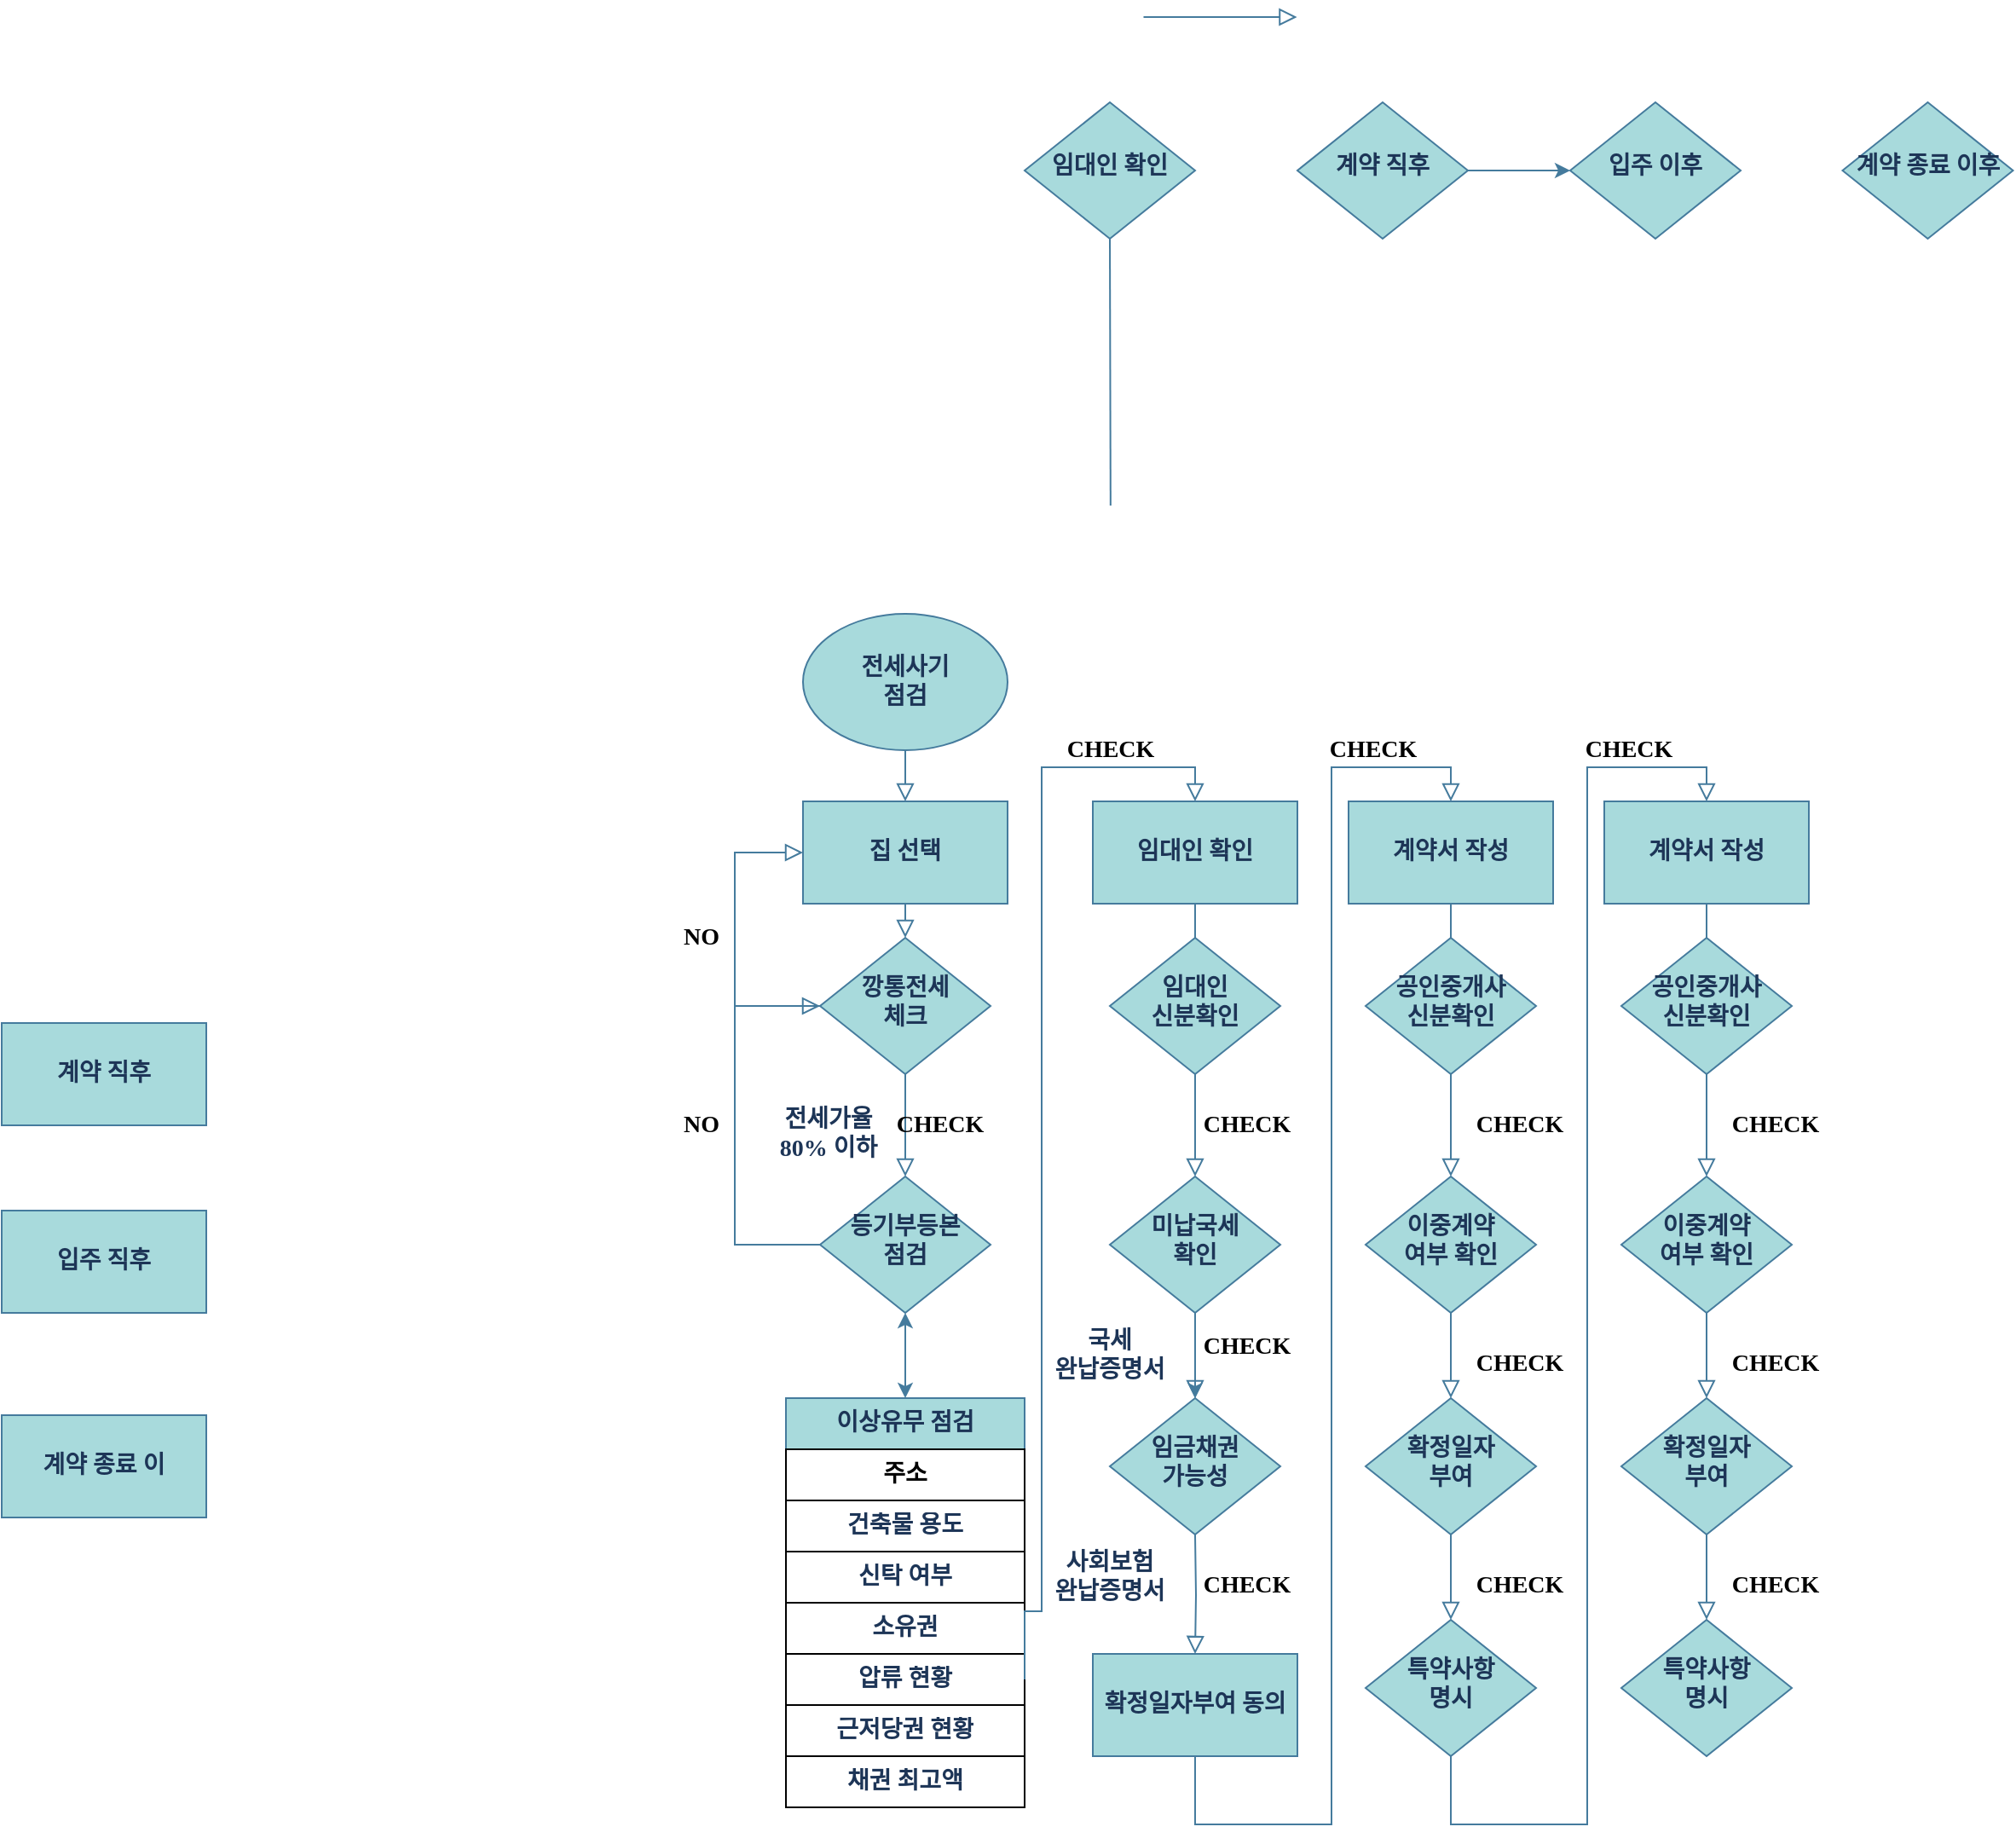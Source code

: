 <mxfile version="21.2.9" type="github">
  <diagram id="C5RBs43oDa-KdzZeNtuy" name="Page-1">
    <mxGraphModel dx="1928" dy="2098" grid="1" gridSize="10" guides="1" tooltips="1" connect="1" arrows="1" fold="1" page="1" pageScale="1" pageWidth="827" pageHeight="1169" math="0" shadow="0">
      <root>
        <mxCell id="WIyWlLk6GJQsqaUBKTNV-0" />
        <mxCell id="WIyWlLk6GJQsqaUBKTNV-1" parent="WIyWlLk6GJQsqaUBKTNV-0" />
        <mxCell id="WIyWlLk6GJQsqaUBKTNV-6" value="등기부등본&lt;br&gt;점검" style="rhombus;whiteSpace=wrap;html=1;shadow=0;fontFamily=Gowun Dodum;fontSize=14;align=center;strokeWidth=1;spacing=6;spacingTop=-4;labelBackgroundColor=none;fillColor=#A8DADC;strokeColor=#457B9D;fontColor=#1D3557;fontSource=https%3A%2F%2Ffonts.googleapis.com%2Fcss%3Ffamily%3DGowun%2BDodum;fontStyle=1" parent="WIyWlLk6GJQsqaUBKTNV-1" vertex="1">
          <mxGeometry x="-80" y="580" width="100" height="80" as="geometry" />
        </mxCell>
        <mxCell id="17zZlKTiA2-mZlrKa-Hx-5" value="전세사기&lt;br&gt;점검" style="ellipse;whiteSpace=wrap;html=1;labelBackgroundColor=none;fillColor=#A8DADC;strokeColor=#457B9D;fontColor=#1D3557;fontFamily=Gowun Dodum;fontSource=https%3A%2F%2Ffonts.googleapis.com%2Fcss%3Ffamily%3DGowun%2BDodum;fontSize=14;fontStyle=1" vertex="1" parent="WIyWlLk6GJQsqaUBKTNV-1">
          <mxGeometry x="-90" y="250" width="120" height="80" as="geometry" />
        </mxCell>
        <mxCell id="17zZlKTiA2-mZlrKa-Hx-25" value="임대인 확인" style="rhombus;whiteSpace=wrap;html=1;shadow=0;fontFamily=Gowun Dodum;fontSize=14;align=center;strokeWidth=1;spacing=6;spacingTop=-4;labelBackgroundColor=none;fillColor=#A8DADC;strokeColor=#457B9D;fontColor=#1D3557;fontSource=https%3A%2F%2Ffonts.googleapis.com%2Fcss%3Ffamily%3DGowun%2BDodum;fontStyle=1" vertex="1" parent="WIyWlLk6GJQsqaUBKTNV-1">
          <mxGeometry x="40" y="-50" width="100" height="80" as="geometry" />
        </mxCell>
        <mxCell id="17zZlKTiA2-mZlrKa-Hx-27" value="" style="rounded=0;html=1;jettySize=auto;orthogonalLoop=1;fontSize=14;endArrow=block;endFill=0;endSize=8;strokeWidth=1;shadow=0;labelBackgroundColor=none;edgeStyle=orthogonalEdgeStyle;strokeColor=#457B9D;fontColor=default;fontFamily=Gowun Dodum;fontSource=https%3A%2F%2Ffonts.googleapis.com%2Fcss%3Ffamily%3DGowun%2BDodum;fontStyle=1;" edge="1" parent="WIyWlLk6GJQsqaUBKTNV-1">
          <mxGeometry relative="1" as="geometry">
            <mxPoint x="109.75" y="-100" as="sourcePoint" />
            <mxPoint x="199.75" y="-100" as="targetPoint" />
            <Array as="points">
              <mxPoint x="129.75" y="-100" />
              <mxPoint x="129.75" y="-100" />
            </Array>
          </mxGeometry>
        </mxCell>
        <mxCell id="17zZlKTiA2-mZlrKa-Hx-74" value="" style="edgeStyle=orthogonalEdgeStyle;rounded=0;orthogonalLoop=1;jettySize=auto;html=1;strokeColor=#457B9D;fontFamily=Gowun Dodum;fontSource=https%3A%2F%2Ffonts.googleapis.com%2Fcss%3Ffamily%3DGowun%2BDodum;fontSize=14;fontColor=#1D3557;fillColor=#A8DADC;" edge="1" parent="WIyWlLk6GJQsqaUBKTNV-1" source="17zZlKTiA2-mZlrKa-Hx-28" target="17zZlKTiA2-mZlrKa-Hx-31">
          <mxGeometry relative="1" as="geometry" />
        </mxCell>
        <mxCell id="17zZlKTiA2-mZlrKa-Hx-28" value="계약 직후" style="rhombus;whiteSpace=wrap;html=1;shadow=0;fontFamily=Gowun Dodum;fontSize=14;align=center;strokeWidth=1;spacing=6;spacingTop=-4;labelBackgroundColor=none;fillColor=#A8DADC;strokeColor=#457B9D;fontColor=#1D3557;fontSource=https%3A%2F%2Ffonts.googleapis.com%2Fcss%3Ffamily%3DGowun%2BDodum;fontStyle=1" vertex="1" parent="WIyWlLk6GJQsqaUBKTNV-1">
          <mxGeometry x="200" y="-50" width="100" height="80" as="geometry" />
        </mxCell>
        <mxCell id="17zZlKTiA2-mZlrKa-Hx-31" value="입주 이후" style="rhombus;whiteSpace=wrap;html=1;shadow=0;fontFamily=Gowun Dodum;fontSize=14;align=center;strokeWidth=1;spacing=6;spacingTop=-4;labelBackgroundColor=none;fillColor=#A8DADC;strokeColor=#457B9D;fontColor=#1D3557;fontSource=https%3A%2F%2Ffonts.googleapis.com%2Fcss%3Ffamily%3DGowun%2BDodum;fontStyle=1" vertex="1" parent="WIyWlLk6GJQsqaUBKTNV-1">
          <mxGeometry x="360" y="-50" width="100" height="80" as="geometry" />
        </mxCell>
        <mxCell id="17zZlKTiA2-mZlrKa-Hx-35" value="이상유무 점검" style="swimlane;fontStyle=1;childLayout=stackLayout;horizontal=1;startSize=30;horizontalStack=0;resizeParent=1;resizeParentMax=0;resizeLast=0;collapsible=1;marginBottom=0;whiteSpace=wrap;html=1;labelBackgroundColor=none;fillColor=#A8DADC;strokeColor=#457B9D;fontColor=#1D3557;fontFamily=Gowun Dodum;fontSource=https%3A%2F%2Ffonts.googleapis.com%2Fcss%3Ffamily%3DGowun%2BDodum;fontSize=14;align=center;" vertex="1" parent="WIyWlLk6GJQsqaUBKTNV-1">
          <mxGeometry x="-100" y="710" width="140" height="240" as="geometry">
            <mxRectangle x="40" y="340" width="60" height="30" as="alternateBounds" />
          </mxGeometry>
        </mxCell>
        <mxCell id="17zZlKTiA2-mZlrKa-Hx-36" value="주소" style="text;align=center;verticalAlign=middle;spacingLeft=4;spacingRight=4;overflow=hidden;points=[[0,0.5],[1,0.5]];portConstraint=eastwest;rotatable=0;whiteSpace=wrap;html=1;labelBackgroundColor=none;fontFamily=Gowun Dodum;fontSource=https%3A%2F%2Ffonts.googleapis.com%2Fcss%3Ffamily%3DGowun%2BDodum;fontSize=14;fontStyle=1;strokeColor=default;" vertex="1" parent="17zZlKTiA2-mZlrKa-Hx-35">
          <mxGeometry y="30" width="140" height="30" as="geometry" />
        </mxCell>
        <mxCell id="17zZlKTiA2-mZlrKa-Hx-37" value="건축물 용도" style="text;strokeColor=default;fillColor=none;align=center;verticalAlign=middle;spacingLeft=4;spacingRight=4;overflow=hidden;points=[[0,0.5],[1,0.5]];portConstraint=eastwest;rotatable=0;whiteSpace=wrap;html=1;labelBackgroundColor=none;fontColor=#1D3557;fontFamily=Gowun Dodum;fontSource=https%3A%2F%2Ffonts.googleapis.com%2Fcss%3Ffamily%3DGowun%2BDodum;fontSize=14;fontStyle=1" vertex="1" parent="17zZlKTiA2-mZlrKa-Hx-35">
          <mxGeometry y="60" width="140" height="30" as="geometry" />
        </mxCell>
        <mxCell id="17zZlKTiA2-mZlrKa-Hx-124" value="신탁 여부" style="text;strokeColor=default;fillColor=none;align=center;verticalAlign=middle;spacingLeft=4;spacingRight=4;overflow=hidden;points=[[0,0.5],[1,0.5]];portConstraint=eastwest;rotatable=0;whiteSpace=wrap;html=1;labelBackgroundColor=none;fontColor=#1D3557;fontFamily=Gowun Dodum;fontSource=https%3A%2F%2Ffonts.googleapis.com%2Fcss%3Ffamily%3DGowun%2BDodum;fontSize=14;fontStyle=1" vertex="1" parent="17zZlKTiA2-mZlrKa-Hx-35">
          <mxGeometry y="90" width="140" height="30" as="geometry" />
        </mxCell>
        <mxCell id="17zZlKTiA2-mZlrKa-Hx-38" value="소유권" style="text;strokeColor=default;fillColor=none;align=center;verticalAlign=middle;spacingLeft=4;spacingRight=4;overflow=hidden;points=[[0,0.5],[1,0.5]];portConstraint=eastwest;rotatable=0;whiteSpace=wrap;html=1;labelBackgroundColor=none;fontColor=#1D3557;fontFamily=Gowun Dodum;fontSource=https%3A%2F%2Ffonts.googleapis.com%2Fcss%3Ffamily%3DGowun%2BDodum;fontSize=14;fontStyle=1" vertex="1" parent="17zZlKTiA2-mZlrKa-Hx-35">
          <mxGeometry y="120" width="140" height="30" as="geometry" />
        </mxCell>
        <mxCell id="17zZlKTiA2-mZlrKa-Hx-60" value="압류 현황" style="text;strokeColor=default;fillColor=none;align=center;verticalAlign=middle;spacingLeft=4;spacingRight=4;overflow=hidden;points=[[0,0.5],[1,0.5]];portConstraint=eastwest;rotatable=0;whiteSpace=wrap;html=1;labelBackgroundColor=none;fontColor=#1D3557;fontFamily=Gowun Dodum;fontSource=https%3A%2F%2Ffonts.googleapis.com%2Fcss%3Ffamily%3DGowun%2BDodum;fontSize=14;fontStyle=1" vertex="1" parent="17zZlKTiA2-mZlrKa-Hx-35">
          <mxGeometry y="150" width="140" height="30" as="geometry" />
        </mxCell>
        <mxCell id="17zZlKTiA2-mZlrKa-Hx-61" value="근저당권 현황" style="text;strokeColor=default;fillColor=none;align=center;verticalAlign=middle;spacingLeft=4;spacingRight=4;overflow=hidden;points=[[0,0.5],[1,0.5]];portConstraint=eastwest;rotatable=0;whiteSpace=wrap;html=1;labelBackgroundColor=none;fontColor=#1D3557;fontFamily=Gowun Dodum;fontSource=https%3A%2F%2Ffonts.googleapis.com%2Fcss%3Ffamily%3DGowun%2BDodum;fontSize=14;fontStyle=1" vertex="1" parent="17zZlKTiA2-mZlrKa-Hx-35">
          <mxGeometry y="180" width="140" height="30" as="geometry" />
        </mxCell>
        <mxCell id="17zZlKTiA2-mZlrKa-Hx-62" value="채권 최고액" style="text;strokeColor=default;fillColor=none;align=center;verticalAlign=middle;spacingLeft=4;spacingRight=4;overflow=hidden;points=[[0,0.5],[1,0.5]];portConstraint=eastwest;rotatable=0;whiteSpace=wrap;html=1;labelBackgroundColor=none;fontColor=#1D3557;fontFamily=Gowun Dodum;fontSource=https%3A%2F%2Ffonts.googleapis.com%2Fcss%3Ffamily%3DGowun%2BDodum;fontSize=14;fontStyle=1" vertex="1" parent="17zZlKTiA2-mZlrKa-Hx-35">
          <mxGeometry y="210" width="140" height="30" as="geometry" />
        </mxCell>
        <mxCell id="17zZlKTiA2-mZlrKa-Hx-51" value="" style="endArrow=none;html=1;rounded=0;strokeColor=#457B9D;fontColor=#1D3557;fillColor=#A8DADC;entryX=0.5;entryY=1;entryDx=0;entryDy=0;exitX=0.503;exitY=-0.029;exitDx=0;exitDy=0;exitPerimeter=0;" edge="1" parent="WIyWlLk6GJQsqaUBKTNV-1" target="17zZlKTiA2-mZlrKa-Hx-25">
          <mxGeometry width="50" height="50" relative="1" as="geometry">
            <mxPoint x="90.42" y="186.52" as="sourcePoint" />
            <mxPoint x="339.75" y="30" as="targetPoint" />
          </mxGeometry>
        </mxCell>
        <mxCell id="17zZlKTiA2-mZlrKa-Hx-56" value="계약 종료 이후" style="rhombus;whiteSpace=wrap;html=1;shadow=0;fontFamily=Gowun Dodum;fontSize=14;align=center;strokeWidth=1;spacing=6;spacingTop=-4;labelBackgroundColor=none;fillColor=#A8DADC;strokeColor=#457B9D;fontColor=#1D3557;fontSource=https%3A%2F%2Ffonts.googleapis.com%2Fcss%3Ffamily%3DGowun%2BDodum;fontStyle=1" vertex="1" parent="WIyWlLk6GJQsqaUBKTNV-1">
          <mxGeometry x="519.75" y="-50" width="100" height="80" as="geometry" />
        </mxCell>
        <mxCell id="17zZlKTiA2-mZlrKa-Hx-69" value="&lt;b&gt;집 선택&lt;/b&gt;" style="rounded=0;whiteSpace=wrap;html=1;shadow=0;labelBackgroundColor=none;strokeColor=#457B9D;strokeWidth=1;fontFamily=Gowun Dodum;fontSource=https%3A%2F%2Ffonts.googleapis.com%2Fcss%3Ffamily%3DGowun%2BDodum;fontSize=14;fontColor=#1D3557;fillColor=#A8DADC;" vertex="1" parent="WIyWlLk6GJQsqaUBKTNV-1">
          <mxGeometry x="-90" y="360" width="120" height="60" as="geometry" />
        </mxCell>
        <mxCell id="17zZlKTiA2-mZlrKa-Hx-70" value="&lt;b&gt;임대인 확인&lt;/b&gt;" style="rounded=0;whiteSpace=wrap;html=1;shadow=0;labelBackgroundColor=none;strokeColor=#457B9D;strokeWidth=1;fontFamily=Gowun Dodum;fontSource=https%3A%2F%2Ffonts.googleapis.com%2Fcss%3Ffamily%3DGowun%2BDodum;fontSize=14;fontColor=#1D3557;fillColor=#A8DADC;" vertex="1" parent="WIyWlLk6GJQsqaUBKTNV-1">
          <mxGeometry x="80" y="360" width="120" height="60" as="geometry" />
        </mxCell>
        <mxCell id="17zZlKTiA2-mZlrKa-Hx-71" value="&lt;b&gt;계약 직후&lt;/b&gt;" style="rounded=0;whiteSpace=wrap;html=1;shadow=0;labelBackgroundColor=none;strokeColor=#457B9D;strokeWidth=1;fontFamily=Gowun Dodum;fontSource=https%3A%2F%2Ffonts.googleapis.com%2Fcss%3Ffamily%3DGowun%2BDodum;fontSize=14;fontColor=#1D3557;fillColor=#A8DADC;" vertex="1" parent="WIyWlLk6GJQsqaUBKTNV-1">
          <mxGeometry x="-560" y="490" width="120" height="60" as="geometry" />
        </mxCell>
        <mxCell id="17zZlKTiA2-mZlrKa-Hx-72" value="&lt;b&gt;입주 직후&lt;/b&gt;" style="rounded=0;whiteSpace=wrap;html=1;shadow=0;labelBackgroundColor=none;strokeColor=#457B9D;strokeWidth=1;fontFamily=Gowun Dodum;fontSource=https%3A%2F%2Ffonts.googleapis.com%2Fcss%3Ffamily%3DGowun%2BDodum;fontSize=14;fontColor=#1D3557;fillColor=#A8DADC;" vertex="1" parent="WIyWlLk6GJQsqaUBKTNV-1">
          <mxGeometry x="-560" y="600" width="120" height="60" as="geometry" />
        </mxCell>
        <mxCell id="17zZlKTiA2-mZlrKa-Hx-73" value="&lt;b&gt;계약 종료 이&lt;/b&gt;" style="rounded=0;whiteSpace=wrap;html=1;shadow=0;labelBackgroundColor=none;strokeColor=#457B9D;strokeWidth=1;fontFamily=Gowun Dodum;fontSource=https%3A%2F%2Ffonts.googleapis.com%2Fcss%3Ffamily%3DGowun%2BDodum;fontSize=14;fontColor=#1D3557;fillColor=#A8DADC;" vertex="1" parent="WIyWlLk6GJQsqaUBKTNV-1">
          <mxGeometry x="-560" y="720" width="120" height="60" as="geometry" />
        </mxCell>
        <mxCell id="17zZlKTiA2-mZlrKa-Hx-77" value="" style="endArrow=classic;startArrow=classic;html=1;rounded=0;strokeColor=#457B9D;fontFamily=Gowun Dodum;fontSource=https%3A%2F%2Ffonts.googleapis.com%2Fcss%3Ffamily%3DGowun%2BDodum;fontSize=14;fontColor=#1D3557;fillColor=#A8DADC;entryX=0.5;entryY=1;entryDx=0;entryDy=0;exitX=0.5;exitY=0;exitDx=0;exitDy=0;" edge="1" parent="WIyWlLk6GJQsqaUBKTNV-1" source="17zZlKTiA2-mZlrKa-Hx-35" target="WIyWlLk6GJQsqaUBKTNV-6">
          <mxGeometry width="50" height="50" relative="1" as="geometry">
            <mxPoint x="-150" y="610" as="sourcePoint" />
            <mxPoint x="-100" y="560" as="targetPoint" />
          </mxGeometry>
        </mxCell>
        <mxCell id="17zZlKTiA2-mZlrKa-Hx-79" value="NO" style="rounded=0;html=1;jettySize=auto;orthogonalLoop=1;fontSize=14;endArrow=block;endFill=0;endSize=8;strokeWidth=1;shadow=0;labelBackgroundColor=none;edgeStyle=orthogonalEdgeStyle;strokeColor=#457B9D;fontColor=default;fontFamily=Gowun Dodum;fontSource=https%3A%2F%2Ffonts.googleapis.com%2Fcss%3Ffamily%3DGowun%2BDodum;fontStyle=1;exitX=0;exitY=0.5;exitDx=0;exitDy=0;entryX=0;entryY=0.5;entryDx=0;entryDy=0;" edge="1" parent="WIyWlLk6GJQsqaUBKTNV-1" source="17zZlKTiA2-mZlrKa-Hx-76" target="17zZlKTiA2-mZlrKa-Hx-69">
          <mxGeometry y="20" relative="1" as="geometry">
            <mxPoint x="80" y="450" as="sourcePoint" />
            <mxPoint x="170" y="450" as="targetPoint" />
            <Array as="points">
              <mxPoint x="-130" y="480" />
              <mxPoint x="-130" y="390" />
            </Array>
            <mxPoint as="offset" />
          </mxGeometry>
        </mxCell>
        <mxCell id="17zZlKTiA2-mZlrKa-Hx-80" value="전세가율 80% 이하" style="text;html=1;strokeColor=none;fillColor=none;align=center;verticalAlign=middle;whiteSpace=wrap;rounded=0;fontSize=14;fontFamily=Gowun Dodum;fontColor=#1D3557;fontStyle=1" vertex="1" parent="WIyWlLk6GJQsqaUBKTNV-1">
          <mxGeometry x="-110" y="540" width="70" height="30" as="geometry" />
        </mxCell>
        <mxCell id="17zZlKTiA2-mZlrKa-Hx-81" value="CHECK" style="rounded=0;html=1;jettySize=auto;orthogonalLoop=1;fontSize=14;endArrow=block;endFill=0;endSize=8;strokeWidth=1;shadow=0;labelBackgroundColor=none;edgeStyle=orthogonalEdgeStyle;strokeColor=#457B9D;fontColor=default;fontFamily=Gowun Dodum;fontSource=https%3A%2F%2Ffonts.googleapis.com%2Fcss%3Ffamily%3DGowun%2BDodum;fontStyle=1;exitX=0.5;exitY=1;exitDx=0;exitDy=0;entryX=0.5;entryY=0;entryDx=0;entryDy=0;" edge="1" parent="WIyWlLk6GJQsqaUBKTNV-1" source="17zZlKTiA2-mZlrKa-Hx-76" target="WIyWlLk6GJQsqaUBKTNV-6">
          <mxGeometry y="20" relative="1" as="geometry">
            <mxPoint x="70" y="620" as="sourcePoint" />
            <mxPoint x="80" y="530" as="targetPoint" />
            <Array as="points" />
            <mxPoint as="offset" />
          </mxGeometry>
        </mxCell>
        <mxCell id="17zZlKTiA2-mZlrKa-Hx-82" value="NO" style="rounded=0;html=1;jettySize=auto;orthogonalLoop=1;fontSize=14;endArrow=block;endFill=0;endSize=8;strokeWidth=1;shadow=0;labelBackgroundColor=none;edgeStyle=orthogonalEdgeStyle;strokeColor=#457B9D;fontColor=default;fontFamily=Gowun Dodum;fontSource=https%3A%2F%2Ffonts.googleapis.com%2Fcss%3Ffamily%3DGowun%2BDodum;fontStyle=1;exitX=0;exitY=0.5;exitDx=0;exitDy=0;entryX=0;entryY=0.5;entryDx=0;entryDy=0;" edge="1" parent="WIyWlLk6GJQsqaUBKTNV-1" source="WIyWlLk6GJQsqaUBKTNV-6" target="17zZlKTiA2-mZlrKa-Hx-76">
          <mxGeometry y="20" relative="1" as="geometry">
            <mxPoint x="20" y="650" as="sourcePoint" />
            <mxPoint x="80" y="480" as="targetPoint" />
            <Array as="points">
              <mxPoint x="-130" y="620" />
              <mxPoint x="-130" y="480" />
            </Array>
            <mxPoint as="offset" />
          </mxGeometry>
        </mxCell>
        <mxCell id="17zZlKTiA2-mZlrKa-Hx-84" value="CHECK" style="rounded=0;html=1;jettySize=auto;orthogonalLoop=1;fontSize=14;endArrow=block;endFill=0;endSize=8;strokeWidth=1;shadow=0;labelBackgroundColor=none;edgeStyle=orthogonalEdgeStyle;strokeColor=#457B9D;fontColor=default;fontFamily=Gowun Dodum;fontSource=https%3A%2F%2Ffonts.googleapis.com%2Fcss%3Ffamily%3DGowun%2BDodum;fontStyle=1;entryX=0.5;entryY=0;entryDx=0;entryDy=0;exitX=1;exitY=0.5;exitDx=0;exitDy=0;" edge="1" parent="WIyWlLk6GJQsqaUBKTNV-1" source="17zZlKTiA2-mZlrKa-Hx-60" target="17zZlKTiA2-mZlrKa-Hx-70">
          <mxGeometry x="0.786" y="10" relative="1" as="geometry">
            <mxPoint x="40" y="760" as="sourcePoint" />
            <mxPoint x="160" y="480" as="targetPoint" />
            <Array as="points">
              <mxPoint x="50" y="835" />
              <mxPoint x="50" y="340" />
              <mxPoint x="140" y="340" />
            </Array>
            <mxPoint as="offset" />
          </mxGeometry>
        </mxCell>
        <mxCell id="17zZlKTiA2-mZlrKa-Hx-99" value="" style="edgeStyle=orthogonalEdgeStyle;rounded=0;orthogonalLoop=1;jettySize=auto;html=1;strokeColor=#457B9D;fontFamily=Gowun Dodum;fontSource=https%3A%2F%2Ffonts.googleapis.com%2Fcss%3Ffamily%3DGowun%2BDodum;fontSize=14;fontColor=#1D3557;fillColor=#A8DADC;" edge="1" parent="WIyWlLk6GJQsqaUBKTNV-1" source="17zZlKTiA2-mZlrKa-Hx-90" target="17zZlKTiA2-mZlrKa-Hx-91">
          <mxGeometry relative="1" as="geometry" />
        </mxCell>
        <mxCell id="17zZlKTiA2-mZlrKa-Hx-90" value="미납국세&lt;br&gt;확인" style="rhombus;whiteSpace=wrap;html=1;shadow=0;fontFamily=Gowun Dodum;fontSize=14;align=center;strokeWidth=1;spacing=6;spacingTop=-4;labelBackgroundColor=none;fillColor=#A8DADC;strokeColor=#457B9D;fontColor=#1D3557;fontSource=https%3A%2F%2Ffonts.googleapis.com%2Fcss%3Ffamily%3DGowun%2BDodum;fontStyle=1" vertex="1" parent="WIyWlLk6GJQsqaUBKTNV-1">
          <mxGeometry x="90" y="580" width="100" height="80" as="geometry" />
        </mxCell>
        <mxCell id="17zZlKTiA2-mZlrKa-Hx-91" value="임금채권&lt;br&gt;가능성" style="rhombus;whiteSpace=wrap;html=1;shadow=0;fontFamily=Gowun Dodum;fontSize=14;align=center;strokeWidth=1;spacing=6;spacingTop=-4;labelBackgroundColor=none;fillColor=#A8DADC;strokeColor=#457B9D;fontColor=#1D3557;fontSource=https%3A%2F%2Ffonts.googleapis.com%2Fcss%3Ffamily%3DGowun%2BDodum;fontStyle=1" vertex="1" parent="WIyWlLk6GJQsqaUBKTNV-1">
          <mxGeometry x="90" y="710" width="100" height="80" as="geometry" />
        </mxCell>
        <mxCell id="17zZlKTiA2-mZlrKa-Hx-92" value="&lt;b&gt;확정일자부여 동의&lt;br&gt;&lt;/b&gt;" style="rounded=0;whiteSpace=wrap;html=1;shadow=0;labelBackgroundColor=none;strokeColor=#457B9D;strokeWidth=1;fontFamily=Gowun Dodum;fontSource=https%3A%2F%2Ffonts.googleapis.com%2Fcss%3Ffamily%3DGowun%2BDodum;fontSize=14;fontColor=#1D3557;fillColor=#A8DADC;" vertex="1" parent="WIyWlLk6GJQsqaUBKTNV-1">
          <mxGeometry x="80" y="860" width="120" height="60" as="geometry" />
        </mxCell>
        <mxCell id="17zZlKTiA2-mZlrKa-Hx-94" value="CHECK" style="rounded=0;html=1;jettySize=auto;orthogonalLoop=1;fontSize=14;endArrow=block;endFill=0;endSize=8;strokeWidth=1;shadow=0;labelBackgroundColor=none;edgeStyle=orthogonalEdgeStyle;strokeColor=#457B9D;fontColor=default;fontFamily=Gowun Dodum;fontSource=https%3A%2F%2Ffonts.googleapis.com%2Fcss%3Ffamily%3DGowun%2BDodum;fontStyle=1;exitX=0.5;exitY=1;exitDx=0;exitDy=0;entryX=0.5;entryY=0;entryDx=0;entryDy=0;" edge="1" parent="WIyWlLk6GJQsqaUBKTNV-1" source="17zZlKTiA2-mZlrKa-Hx-70" target="17zZlKTiA2-mZlrKa-Hx-90">
          <mxGeometry x="0.625" y="30" relative="1" as="geometry">
            <mxPoint x="430" y="532" as="sourcePoint" />
            <mxPoint x="430" y="637" as="targetPoint" />
            <Array as="points" />
            <mxPoint as="offset" />
          </mxGeometry>
        </mxCell>
        <mxCell id="17zZlKTiA2-mZlrKa-Hx-95" value="CHECK" style="rounded=0;html=1;jettySize=auto;orthogonalLoop=1;fontSize=14;endArrow=block;endFill=0;endSize=8;strokeWidth=1;shadow=0;labelBackgroundColor=none;edgeStyle=orthogonalEdgeStyle;strokeColor=#457B9D;fontColor=default;fontFamily=Gowun Dodum;fontSource=https%3A%2F%2Ffonts.googleapis.com%2Fcss%3Ffamily%3DGowun%2BDodum;fontStyle=1;exitX=0.5;exitY=1;exitDx=0;exitDy=0;entryX=0.5;entryY=0;entryDx=0;entryDy=0;" edge="1" parent="WIyWlLk6GJQsqaUBKTNV-1" source="17zZlKTiA2-mZlrKa-Hx-90" target="17zZlKTiA2-mZlrKa-Hx-91">
          <mxGeometry x="-0.2" y="30" relative="1" as="geometry">
            <mxPoint x="140" y="625" as="sourcePoint" />
            <mxPoint x="140" y="750" as="targetPoint" />
            <Array as="points" />
            <mxPoint as="offset" />
          </mxGeometry>
        </mxCell>
        <mxCell id="17zZlKTiA2-mZlrKa-Hx-98" value="CHECK" style="rounded=0;html=1;jettySize=auto;orthogonalLoop=1;fontSize=14;endArrow=block;endFill=0;endSize=8;strokeWidth=1;shadow=0;labelBackgroundColor=none;edgeStyle=orthogonalEdgeStyle;strokeColor=#457B9D;fontColor=default;fontFamily=Gowun Dodum;fontSource=https%3A%2F%2Ffonts.googleapis.com%2Fcss%3Ffamily%3DGowun%2BDodum;fontStyle=1;entryX=0.5;entryY=0;entryDx=0;entryDy=0;" edge="1" parent="WIyWlLk6GJQsqaUBKTNV-1" target="17zZlKTiA2-mZlrKa-Hx-92">
          <mxGeometry x="-0.137" y="30" relative="1" as="geometry">
            <mxPoint x="140" y="790" as="sourcePoint" />
            <mxPoint x="150" y="670" as="targetPoint" />
            <Array as="points" />
            <mxPoint as="offset" />
          </mxGeometry>
        </mxCell>
        <mxCell id="17zZlKTiA2-mZlrKa-Hx-89" value="임대인&lt;br&gt;신분확인" style="rhombus;whiteSpace=wrap;html=1;shadow=0;fontFamily=Gowun Dodum;fontSize=14;align=center;strokeWidth=1;spacing=6;spacingTop=-4;labelBackgroundColor=none;fillColor=#A8DADC;strokeColor=#457B9D;fontColor=#1D3557;fontSource=https%3A%2F%2Ffonts.googleapis.com%2Fcss%3Ffamily%3DGowun%2BDodum;fontStyle=1" vertex="1" parent="WIyWlLk6GJQsqaUBKTNV-1">
          <mxGeometry x="90" y="440" width="100" height="80" as="geometry" />
        </mxCell>
        <mxCell id="17zZlKTiA2-mZlrKa-Hx-101" value="국세&lt;br&gt;완납증명서" style="text;html=1;strokeColor=none;fillColor=none;align=center;verticalAlign=middle;whiteSpace=wrap;rounded=0;fontSize=14;fontFamily=Gowun Dodum;fontColor=#1D3557;fontStyle=1" vertex="1" parent="WIyWlLk6GJQsqaUBKTNV-1">
          <mxGeometry x="55" y="670" width="70" height="30" as="geometry" />
        </mxCell>
        <mxCell id="17zZlKTiA2-mZlrKa-Hx-102" value="사회보험&lt;br&gt;완납증명서" style="text;html=1;strokeColor=none;fillColor=none;align=center;verticalAlign=middle;whiteSpace=wrap;rounded=0;fontSize=14;fontFamily=Gowun Dodum;fontColor=#1D3557;fontStyle=1" vertex="1" parent="WIyWlLk6GJQsqaUBKTNV-1">
          <mxGeometry x="55" y="800" width="70" height="30" as="geometry" />
        </mxCell>
        <mxCell id="17zZlKTiA2-mZlrKa-Hx-103" value="CHECK" style="rounded=0;html=1;jettySize=auto;orthogonalLoop=1;fontSize=14;endArrow=block;endFill=0;endSize=8;strokeWidth=1;shadow=0;labelBackgroundColor=none;edgeStyle=orthogonalEdgeStyle;strokeColor=#457B9D;fontColor=default;fontFamily=Gowun Dodum;fontSource=https%3A%2F%2Ffonts.googleapis.com%2Fcss%3Ffamily%3DGowun%2BDodum;fontStyle=1;exitX=0.5;exitY=1;exitDx=0;exitDy=0;entryX=0.5;entryY=0;entryDx=0;entryDy=0;" edge="1" parent="WIyWlLk6GJQsqaUBKTNV-1" source="17zZlKTiA2-mZlrKa-Hx-92" target="17zZlKTiA2-mZlrKa-Hx-104">
          <mxGeometry x="0.841" y="10" relative="1" as="geometry">
            <mxPoint x="290" y="960" as="sourcePoint" />
            <mxPoint x="320" y="360" as="targetPoint" />
            <Array as="points">
              <mxPoint x="140" y="960" />
              <mxPoint x="220" y="960" />
              <mxPoint x="220" y="340" />
              <mxPoint x="290" y="340" />
            </Array>
            <mxPoint as="offset" />
          </mxGeometry>
        </mxCell>
        <mxCell id="17zZlKTiA2-mZlrKa-Hx-104" value="&lt;b&gt;계약서 작성&lt;/b&gt;" style="rounded=0;whiteSpace=wrap;html=1;shadow=0;labelBackgroundColor=none;strokeColor=#457B9D;strokeWidth=1;fontFamily=Gowun Dodum;fontSource=https%3A%2F%2Ffonts.googleapis.com%2Fcss%3Ffamily%3DGowun%2BDodum;fontSize=14;fontColor=#1D3557;fillColor=#A8DADC;" vertex="1" parent="WIyWlLk6GJQsqaUBKTNV-1">
          <mxGeometry x="230" y="360" width="120" height="60" as="geometry" />
        </mxCell>
        <mxCell id="17zZlKTiA2-mZlrKa-Hx-105" value="이중계약&lt;br&gt;여부 확인" style="rhombus;whiteSpace=wrap;html=1;shadow=0;fontFamily=Gowun Dodum;fontSize=14;align=center;strokeWidth=1;spacing=6;spacingTop=-4;labelBackgroundColor=none;fillColor=#A8DADC;strokeColor=#457B9D;fontColor=#1D3557;fontSource=https%3A%2F%2Ffonts.googleapis.com%2Fcss%3Ffamily%3DGowun%2BDodum;fontStyle=1" vertex="1" parent="WIyWlLk6GJQsqaUBKTNV-1">
          <mxGeometry x="240" y="580" width="100" height="80" as="geometry" />
        </mxCell>
        <mxCell id="17zZlKTiA2-mZlrKa-Hx-106" value="확정일자&lt;br&gt;부여" style="rhombus;whiteSpace=wrap;html=1;shadow=0;fontFamily=Gowun Dodum;fontSize=14;align=center;strokeWidth=1;spacing=6;spacingTop=-4;labelBackgroundColor=none;fillColor=#A8DADC;strokeColor=#457B9D;fontColor=#1D3557;fontSource=https%3A%2F%2Ffonts.googleapis.com%2Fcss%3Ffamily%3DGowun%2BDodum;fontStyle=1" vertex="1" parent="WIyWlLk6GJQsqaUBKTNV-1">
          <mxGeometry x="240" y="710" width="100" height="80" as="geometry" />
        </mxCell>
        <mxCell id="17zZlKTiA2-mZlrKa-Hx-107" value="CHECK" style="rounded=0;html=1;jettySize=auto;orthogonalLoop=1;fontSize=14;endArrow=block;endFill=0;endSize=8;strokeWidth=1;shadow=0;labelBackgroundColor=none;edgeStyle=orthogonalEdgeStyle;strokeColor=#457B9D;fontColor=default;fontFamily=Gowun Dodum;fontSource=https%3A%2F%2Ffonts.googleapis.com%2Fcss%3Ffamily%3DGowun%2BDodum;fontStyle=1;exitX=0.5;exitY=1;exitDx=0;exitDy=0;entryX=0.5;entryY=0;entryDx=0;entryDy=0;" edge="1" parent="WIyWlLk6GJQsqaUBKTNV-1" source="17zZlKTiA2-mZlrKa-Hx-104" target="17zZlKTiA2-mZlrKa-Hx-105">
          <mxGeometry x="0.625" y="40" relative="1" as="geometry">
            <mxPoint x="580" y="532" as="sourcePoint" />
            <mxPoint x="580" y="637" as="targetPoint" />
            <Array as="points" />
            <mxPoint as="offset" />
          </mxGeometry>
        </mxCell>
        <mxCell id="17zZlKTiA2-mZlrKa-Hx-108" value="CHECK" style="rounded=0;html=1;jettySize=auto;orthogonalLoop=1;fontSize=14;endArrow=block;endFill=0;endSize=8;strokeWidth=1;shadow=0;labelBackgroundColor=none;edgeStyle=orthogonalEdgeStyle;strokeColor=#457B9D;fontColor=default;fontFamily=Gowun Dodum;fontSource=https%3A%2F%2Ffonts.googleapis.com%2Fcss%3Ffamily%3DGowun%2BDodum;fontStyle=1;exitX=0.5;exitY=1;exitDx=0;exitDy=0;entryX=0.5;entryY=0;entryDx=0;entryDy=0;" edge="1" parent="WIyWlLk6GJQsqaUBKTNV-1" source="17zZlKTiA2-mZlrKa-Hx-105" target="17zZlKTiA2-mZlrKa-Hx-106">
          <mxGeometry x="0.2" y="40" relative="1" as="geometry">
            <mxPoint x="290" y="625" as="sourcePoint" />
            <mxPoint x="290" y="750" as="targetPoint" />
            <Array as="points" />
            <mxPoint as="offset" />
          </mxGeometry>
        </mxCell>
        <mxCell id="17zZlKTiA2-mZlrKa-Hx-109" value="공인중개사&lt;br&gt;신분확인" style="rhombus;whiteSpace=wrap;html=1;shadow=0;fontFamily=Gowun Dodum;fontSize=14;align=center;strokeWidth=1;spacing=6;spacingTop=-4;labelBackgroundColor=none;fillColor=#A8DADC;strokeColor=#457B9D;fontColor=#1D3557;fontSource=https%3A%2F%2Ffonts.googleapis.com%2Fcss%3Ffamily%3DGowun%2BDodum;fontStyle=1" vertex="1" parent="WIyWlLk6GJQsqaUBKTNV-1">
          <mxGeometry x="240" y="440" width="100" height="80" as="geometry" />
        </mxCell>
        <mxCell id="17zZlKTiA2-mZlrKa-Hx-111" value="특약사항&lt;br&gt;명시" style="rhombus;whiteSpace=wrap;html=1;shadow=0;fontFamily=Gowun Dodum;fontSize=14;align=center;strokeWidth=1;spacing=6;spacingTop=-4;labelBackgroundColor=none;fillColor=#A8DADC;strokeColor=#457B9D;fontColor=#1D3557;fontSource=https%3A%2F%2Ffonts.googleapis.com%2Fcss%3Ffamily%3DGowun%2BDodum;fontStyle=1" vertex="1" parent="WIyWlLk6GJQsqaUBKTNV-1">
          <mxGeometry x="240" y="840" width="100" height="80" as="geometry" />
        </mxCell>
        <mxCell id="17zZlKTiA2-mZlrKa-Hx-112" value="CHECK" style="rounded=0;html=1;jettySize=auto;orthogonalLoop=1;fontSize=14;endArrow=block;endFill=0;endSize=8;strokeWidth=1;shadow=0;labelBackgroundColor=none;edgeStyle=orthogonalEdgeStyle;strokeColor=#457B9D;fontColor=default;fontFamily=Gowun Dodum;fontSource=https%3A%2F%2Ffonts.googleapis.com%2Fcss%3Ffamily%3DGowun%2BDodum;fontStyle=1;exitX=0.5;exitY=1;exitDx=0;exitDy=0;entryX=0.5;entryY=0;entryDx=0;entryDy=0;" edge="1" parent="WIyWlLk6GJQsqaUBKTNV-1" target="17zZlKTiA2-mZlrKa-Hx-111" source="17zZlKTiA2-mZlrKa-Hx-106">
          <mxGeometry x="0.2" y="40" relative="1" as="geometry">
            <mxPoint x="290" y="790" as="sourcePoint" />
            <mxPoint x="290" y="880" as="targetPoint" />
            <Array as="points" />
            <mxPoint as="offset" />
          </mxGeometry>
        </mxCell>
        <mxCell id="17zZlKTiA2-mZlrKa-Hx-113" value="CHECK" style="rounded=0;html=1;jettySize=auto;orthogonalLoop=1;fontSize=14;endArrow=block;endFill=0;endSize=8;strokeWidth=1;shadow=0;labelBackgroundColor=none;edgeStyle=orthogonalEdgeStyle;strokeColor=#457B9D;fontColor=default;fontFamily=Gowun Dodum;fontSource=https%3A%2F%2Ffonts.googleapis.com%2Fcss%3Ffamily%3DGowun%2BDodum;fontStyle=1;exitX=0.5;exitY=1;exitDx=0;exitDy=0;entryX=0.5;entryY=0;entryDx=0;entryDy=0;" edge="1" parent="WIyWlLk6GJQsqaUBKTNV-1" target="17zZlKTiA2-mZlrKa-Hx-114" source="17zZlKTiA2-mZlrKa-Hx-111">
          <mxGeometry x="0.841" y="10" relative="1" as="geometry">
            <mxPoint x="290" y="920" as="sourcePoint" />
            <mxPoint x="470" y="360" as="targetPoint" />
            <Array as="points">
              <mxPoint x="290" y="960" />
              <mxPoint x="370" y="960" />
              <mxPoint x="370" y="340" />
              <mxPoint x="440" y="340" />
            </Array>
            <mxPoint as="offset" />
          </mxGeometry>
        </mxCell>
        <mxCell id="17zZlKTiA2-mZlrKa-Hx-114" value="&lt;b&gt;계약서 작성&lt;/b&gt;" style="rounded=0;whiteSpace=wrap;html=1;shadow=0;labelBackgroundColor=none;strokeColor=#457B9D;strokeWidth=1;fontFamily=Gowun Dodum;fontSource=https%3A%2F%2Ffonts.googleapis.com%2Fcss%3Ffamily%3DGowun%2BDodum;fontSize=14;fontColor=#1D3557;fillColor=#A8DADC;" vertex="1" parent="WIyWlLk6GJQsqaUBKTNV-1">
          <mxGeometry x="380" y="360" width="120" height="60" as="geometry" />
        </mxCell>
        <mxCell id="17zZlKTiA2-mZlrKa-Hx-115" value="이중계약&lt;br&gt;여부 확인" style="rhombus;whiteSpace=wrap;html=1;shadow=0;fontFamily=Gowun Dodum;fontSize=14;align=center;strokeWidth=1;spacing=6;spacingTop=-4;labelBackgroundColor=none;fillColor=#A8DADC;strokeColor=#457B9D;fontColor=#1D3557;fontSource=https%3A%2F%2Ffonts.googleapis.com%2Fcss%3Ffamily%3DGowun%2BDodum;fontStyle=1" vertex="1" parent="WIyWlLk6GJQsqaUBKTNV-1">
          <mxGeometry x="390" y="580" width="100" height="80" as="geometry" />
        </mxCell>
        <mxCell id="17zZlKTiA2-mZlrKa-Hx-116" value="확정일자&lt;br&gt;부여" style="rhombus;whiteSpace=wrap;html=1;shadow=0;fontFamily=Gowun Dodum;fontSize=14;align=center;strokeWidth=1;spacing=6;spacingTop=-4;labelBackgroundColor=none;fillColor=#A8DADC;strokeColor=#457B9D;fontColor=#1D3557;fontSource=https%3A%2F%2Ffonts.googleapis.com%2Fcss%3Ffamily%3DGowun%2BDodum;fontStyle=1" vertex="1" parent="WIyWlLk6GJQsqaUBKTNV-1">
          <mxGeometry x="390" y="710" width="100" height="80" as="geometry" />
        </mxCell>
        <mxCell id="17zZlKTiA2-mZlrKa-Hx-117" value="CHECK" style="rounded=0;html=1;jettySize=auto;orthogonalLoop=1;fontSize=14;endArrow=block;endFill=0;endSize=8;strokeWidth=1;shadow=0;labelBackgroundColor=none;edgeStyle=orthogonalEdgeStyle;strokeColor=#457B9D;fontColor=default;fontFamily=Gowun Dodum;fontSource=https%3A%2F%2Ffonts.googleapis.com%2Fcss%3Ffamily%3DGowun%2BDodum;fontStyle=1;exitX=0.5;exitY=1;exitDx=0;exitDy=0;entryX=0.5;entryY=0;entryDx=0;entryDy=0;" edge="1" parent="WIyWlLk6GJQsqaUBKTNV-1" source="17zZlKTiA2-mZlrKa-Hx-114" target="17zZlKTiA2-mZlrKa-Hx-115">
          <mxGeometry x="0.625" y="40" relative="1" as="geometry">
            <mxPoint x="730" y="532" as="sourcePoint" />
            <mxPoint x="730" y="637" as="targetPoint" />
            <Array as="points" />
            <mxPoint as="offset" />
          </mxGeometry>
        </mxCell>
        <mxCell id="17zZlKTiA2-mZlrKa-Hx-118" value="CHECK" style="rounded=0;html=1;jettySize=auto;orthogonalLoop=1;fontSize=14;endArrow=block;endFill=0;endSize=8;strokeWidth=1;shadow=0;labelBackgroundColor=none;edgeStyle=orthogonalEdgeStyle;strokeColor=#457B9D;fontColor=default;fontFamily=Gowun Dodum;fontSource=https%3A%2F%2Ffonts.googleapis.com%2Fcss%3Ffamily%3DGowun%2BDodum;fontStyle=1;exitX=0.5;exitY=1;exitDx=0;exitDy=0;entryX=0.5;entryY=0;entryDx=0;entryDy=0;" edge="1" parent="WIyWlLk6GJQsqaUBKTNV-1" source="17zZlKTiA2-mZlrKa-Hx-115" target="17zZlKTiA2-mZlrKa-Hx-116">
          <mxGeometry x="0.2" y="40" relative="1" as="geometry">
            <mxPoint x="440" y="625" as="sourcePoint" />
            <mxPoint x="440" y="750" as="targetPoint" />
            <Array as="points" />
            <mxPoint as="offset" />
          </mxGeometry>
        </mxCell>
        <mxCell id="17zZlKTiA2-mZlrKa-Hx-119" value="공인중개사&lt;br&gt;신분확인" style="rhombus;whiteSpace=wrap;html=1;shadow=0;fontFamily=Gowun Dodum;fontSize=14;align=center;strokeWidth=1;spacing=6;spacingTop=-4;labelBackgroundColor=none;fillColor=#A8DADC;strokeColor=#457B9D;fontColor=#1D3557;fontSource=https%3A%2F%2Ffonts.googleapis.com%2Fcss%3Ffamily%3DGowun%2BDodum;fontStyle=1" vertex="1" parent="WIyWlLk6GJQsqaUBKTNV-1">
          <mxGeometry x="390" y="440" width="100" height="80" as="geometry" />
        </mxCell>
        <mxCell id="17zZlKTiA2-mZlrKa-Hx-120" value="특약사항&lt;br&gt;명시" style="rhombus;whiteSpace=wrap;html=1;shadow=0;fontFamily=Gowun Dodum;fontSize=14;align=center;strokeWidth=1;spacing=6;spacingTop=-4;labelBackgroundColor=none;fillColor=#A8DADC;strokeColor=#457B9D;fontColor=#1D3557;fontSource=https%3A%2F%2Ffonts.googleapis.com%2Fcss%3Ffamily%3DGowun%2BDodum;fontStyle=1" vertex="1" parent="WIyWlLk6GJQsqaUBKTNV-1">
          <mxGeometry x="390" y="840" width="100" height="80" as="geometry" />
        </mxCell>
        <mxCell id="17zZlKTiA2-mZlrKa-Hx-121" value="CHECK" style="rounded=0;html=1;jettySize=auto;orthogonalLoop=1;fontSize=14;endArrow=block;endFill=0;endSize=8;strokeWidth=1;shadow=0;labelBackgroundColor=none;edgeStyle=orthogonalEdgeStyle;strokeColor=#457B9D;fontColor=default;fontFamily=Gowun Dodum;fontSource=https%3A%2F%2Ffonts.googleapis.com%2Fcss%3Ffamily%3DGowun%2BDodum;fontStyle=1;exitX=0.5;exitY=1;exitDx=0;exitDy=0;entryX=0.5;entryY=0;entryDx=0;entryDy=0;" edge="1" parent="WIyWlLk6GJQsqaUBKTNV-1" source="17zZlKTiA2-mZlrKa-Hx-116" target="17zZlKTiA2-mZlrKa-Hx-120">
          <mxGeometry x="0.2" y="40" relative="1" as="geometry">
            <mxPoint x="440" y="790" as="sourcePoint" />
            <mxPoint x="440" y="880" as="targetPoint" />
            <Array as="points" />
            <mxPoint as="offset" />
          </mxGeometry>
        </mxCell>
        <mxCell id="17zZlKTiA2-mZlrKa-Hx-122" value="" style="rounded=0;html=1;jettySize=auto;orthogonalLoop=1;fontSize=14;endArrow=block;endFill=0;endSize=8;strokeWidth=1;shadow=0;labelBackgroundColor=none;edgeStyle=orthogonalEdgeStyle;strokeColor=#457B9D;fontColor=default;fontFamily=Gowun Dodum;fontSource=https%3A%2F%2Ffonts.googleapis.com%2Fcss%3Ffamily%3DGowun%2BDodum;fontStyle=1;exitX=0.5;exitY=1;exitDx=0;exitDy=0;entryX=0.5;entryY=0;entryDx=0;entryDy=0;" edge="1" parent="WIyWlLk6GJQsqaUBKTNV-1" source="17zZlKTiA2-mZlrKa-Hx-5" target="17zZlKTiA2-mZlrKa-Hx-69">
          <mxGeometry x="-0.2" y="30" relative="1" as="geometry">
            <mxPoint x="150" y="670" as="sourcePoint" />
            <mxPoint x="150" y="720" as="targetPoint" />
            <Array as="points" />
            <mxPoint as="offset" />
          </mxGeometry>
        </mxCell>
        <mxCell id="17zZlKTiA2-mZlrKa-Hx-123" value="" style="rounded=0;html=1;jettySize=auto;orthogonalLoop=1;fontSize=14;endArrow=block;endFill=0;endSize=8;strokeWidth=1;shadow=0;labelBackgroundColor=none;edgeStyle=orthogonalEdgeStyle;strokeColor=#457B9D;fontColor=default;fontFamily=Gowun Dodum;fontSource=https%3A%2F%2Ffonts.googleapis.com%2Fcss%3Ffamily%3DGowun%2BDodum;fontStyle=1;exitX=0.5;exitY=1;exitDx=0;exitDy=0;entryX=0.5;entryY=0;entryDx=0;entryDy=0;" edge="1" parent="WIyWlLk6GJQsqaUBKTNV-1" source="17zZlKTiA2-mZlrKa-Hx-69" target="17zZlKTiA2-mZlrKa-Hx-76">
          <mxGeometry x="0.463" y="30" relative="1" as="geometry">
            <mxPoint x="-30" y="420" as="sourcePoint" />
            <mxPoint x="-30" y="625" as="targetPoint" />
            <Array as="points" />
            <mxPoint as="offset" />
          </mxGeometry>
        </mxCell>
        <mxCell id="17zZlKTiA2-mZlrKa-Hx-76" value="깡통전세&lt;br&gt;체크" style="rhombus;whiteSpace=wrap;html=1;shadow=0;fontFamily=Gowun Dodum;fontSize=14;align=center;strokeWidth=1;spacing=6;spacingTop=-4;labelBackgroundColor=none;fillColor=#A8DADC;strokeColor=#457B9D;fontColor=#1D3557;fontSource=https%3A%2F%2Ffonts.googleapis.com%2Fcss%3Ffamily%3DGowun%2BDodum;fontStyle=1" vertex="1" parent="WIyWlLk6GJQsqaUBKTNV-1">
          <mxGeometry x="-80" y="440" width="100" height="80" as="geometry" />
        </mxCell>
      </root>
    </mxGraphModel>
  </diagram>
</mxfile>
